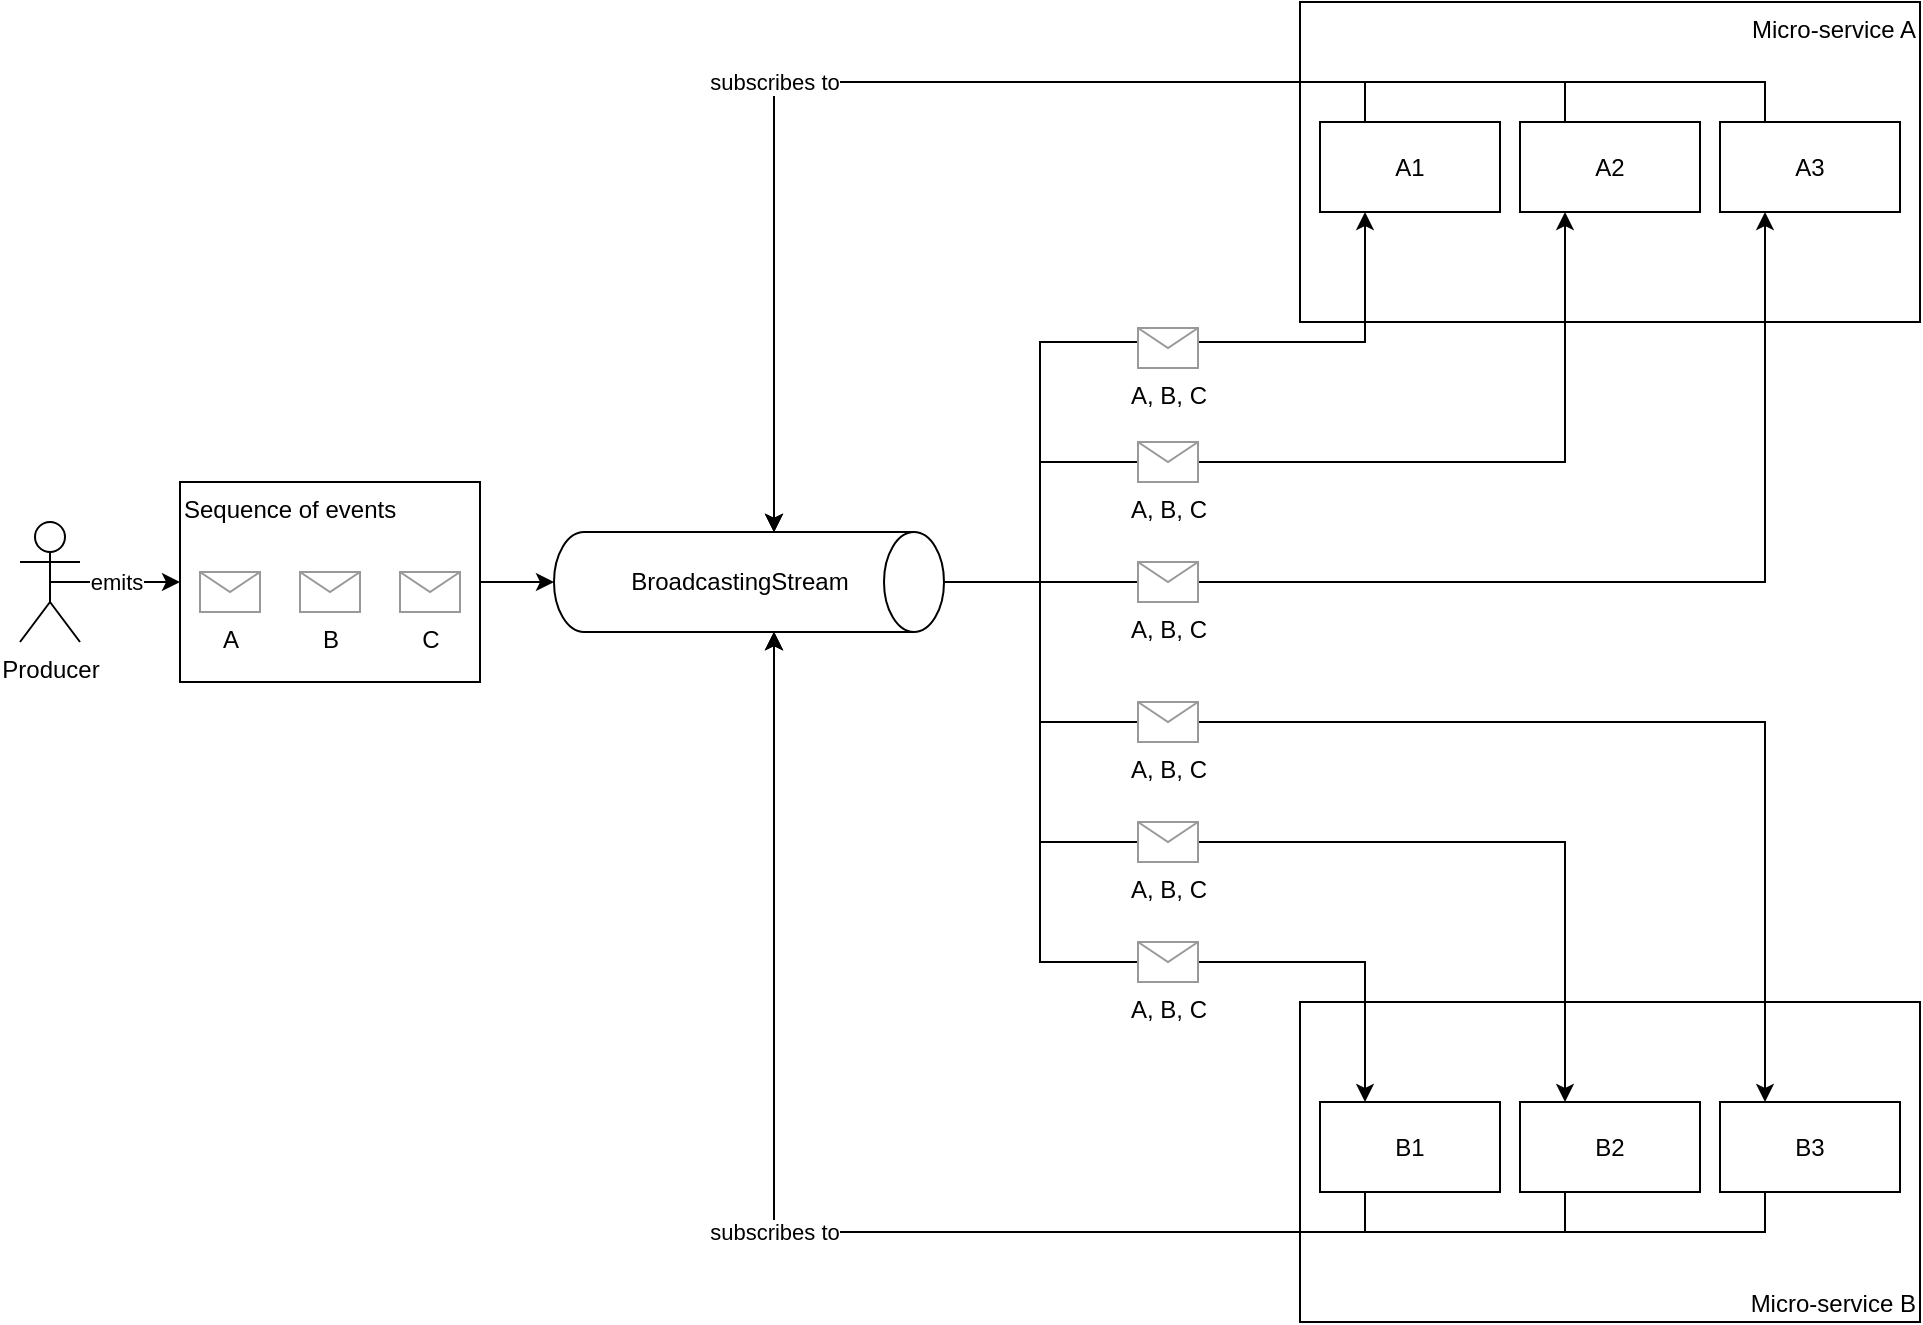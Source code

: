 <mxfile version="13.7.3" type="device"><diagram id="qAx9L5M4Ym_IKZ7zksAS" name="Page-1"><mxGraphModel dx="1102" dy="1024" grid="1" gridSize="10" guides="1" tooltips="1" connect="1" arrows="1" fold="1" page="1" pageScale="1" pageWidth="1100" pageHeight="850" math="0" shadow="0"><root><mxCell id="0"/><mxCell id="1" parent="0"/><mxCell id="foyG9A8S7tdBdESGEVjw-28" value="Micro-service A" style="rounded=0;whiteSpace=wrap;html=1;align=right;verticalAlign=top;" vertex="1" parent="1"><mxGeometry x="740" y="10" width="310" height="160" as="geometry"/></mxCell><mxCell id="foyG9A8S7tdBdESGEVjw-26" value="emits" style="edgeStyle=orthogonalEdgeStyle;rounded=0;orthogonalLoop=1;jettySize=auto;html=1;exitX=0.5;exitY=0.5;exitDx=0;exitDy=0;exitPerimeter=0;entryX=0;entryY=0.5;entryDx=0;entryDy=0;" edge="1" parent="1" source="foyG9A8S7tdBdESGEVjw-1" target="foyG9A8S7tdBdESGEVjw-23"><mxGeometry relative="1" as="geometry"/></mxCell><mxCell id="foyG9A8S7tdBdESGEVjw-1" value="Producer" style="shape=umlActor;verticalLabelPosition=bottom;verticalAlign=top;html=1;outlineConnect=0;" vertex="1" parent="1"><mxGeometry x="100" y="270" width="30" height="60" as="geometry"/></mxCell><mxCell id="foyG9A8S7tdBdESGEVjw-27" style="edgeStyle=orthogonalEdgeStyle;rounded=0;orthogonalLoop=1;jettySize=auto;html=1;exitX=1;exitY=0.5;exitDx=0;exitDy=0;entryX=0.5;entryY=1;entryDx=0;entryDy=0;entryPerimeter=0;" edge="1" parent="1" source="foyG9A8S7tdBdESGEVjw-23" target="foyG9A8S7tdBdESGEVjw-8"><mxGeometry relative="1" as="geometry"/></mxCell><mxCell id="foyG9A8S7tdBdESGEVjw-23" value="Sequence of events" style="rounded=0;whiteSpace=wrap;html=1;align=left;verticalAlign=top;" vertex="1" parent="1"><mxGeometry x="180" y="250" width="150" height="100" as="geometry"/></mxCell><mxCell id="foyG9A8S7tdBdESGEVjw-17" value="C" style="verticalLabelPosition=bottom;shadow=0;dashed=0;align=center;html=1;verticalAlign=top;strokeWidth=1;shape=mxgraph.mockup.misc.mail2;strokeColor=#999999;" vertex="1" parent="1"><mxGeometry x="290" y="295" width="30" height="20" as="geometry"/></mxCell><mxCell id="foyG9A8S7tdBdESGEVjw-18" value="B" style="verticalLabelPosition=bottom;shadow=0;dashed=0;align=center;html=1;verticalAlign=top;strokeWidth=1;shape=mxgraph.mockup.misc.mail2;strokeColor=#999999;" vertex="1" parent="1"><mxGeometry x="240" y="295" width="30" height="20" as="geometry"/></mxCell><mxCell id="foyG9A8S7tdBdESGEVjw-19" value="A" style="verticalLabelPosition=bottom;shadow=0;dashed=0;align=center;html=1;verticalAlign=top;strokeWidth=1;shape=mxgraph.mockup.misc.mail2;strokeColor=#999999;" vertex="1" parent="1"><mxGeometry x="190" y="295" width="30" height="20" as="geometry"/></mxCell><mxCell id="foyG9A8S7tdBdESGEVjw-46" style="edgeStyle=orthogonalEdgeStyle;rounded=0;orthogonalLoop=1;jettySize=auto;html=1;exitX=0.5;exitY=0;exitDx=0;exitDy=0;exitPerimeter=0;entryX=0.25;entryY=1;entryDx=0;entryDy=0;" edge="1" parent="1" source="foyG9A8S7tdBdESGEVjw-8" target="foyG9A8S7tdBdESGEVjw-30"><mxGeometry relative="1" as="geometry"><Array as="points"><mxPoint x="610" y="300"/><mxPoint x="610" y="240"/><mxPoint x="873" y="240"/></Array></mxGeometry></mxCell><mxCell id="foyG9A8S7tdBdESGEVjw-47" style="edgeStyle=orthogonalEdgeStyle;rounded=0;orthogonalLoop=1;jettySize=auto;html=1;exitX=0.5;exitY=0;exitDx=0;exitDy=0;exitPerimeter=0;entryX=0.25;entryY=1;entryDx=0;entryDy=0;" edge="1" parent="1" source="foyG9A8S7tdBdESGEVjw-8" target="foyG9A8S7tdBdESGEVjw-31"><mxGeometry relative="1" as="geometry"><Array as="points"><mxPoint x="973" y="300"/></Array></mxGeometry></mxCell><mxCell id="foyG9A8S7tdBdESGEVjw-40" value="A, B, C" style="verticalLabelPosition=bottom;shadow=0;dashed=0;align=center;html=1;verticalAlign=top;strokeWidth=1;shape=mxgraph.mockup.misc.mail2;strokeColor=#999999;" vertex="1" parent="1"><mxGeometry x="659" y="230" width="30" height="20" as="geometry"/></mxCell><mxCell id="foyG9A8S7tdBdESGEVjw-42" value="A, B, C" style="verticalLabelPosition=bottom;shadow=0;dashed=0;align=center;html=1;verticalAlign=top;strokeWidth=1;shape=mxgraph.mockup.misc.mail2;strokeColor=#999999;" vertex="1" parent="1"><mxGeometry x="659" y="290" width="30" height="20" as="geometry"/></mxCell><mxCell id="foyG9A8S7tdBdESGEVjw-56" value="Micro-service B" style="rounded=0;whiteSpace=wrap;html=1;align=right;verticalAlign=bottom;" vertex="1" parent="1"><mxGeometry x="740" y="510" width="310" height="160" as="geometry"/></mxCell><mxCell id="foyG9A8S7tdBdESGEVjw-66" style="edgeStyle=orthogonalEdgeStyle;rounded=0;orthogonalLoop=1;jettySize=auto;html=1;exitX=0.25;exitY=1;exitDx=0;exitDy=0;entryX=1;entryY=0;entryDx=0;entryDy=85;entryPerimeter=0;" edge="1" parent="1" source="foyG9A8S7tdBdESGEVjw-57" target="foyG9A8S7tdBdESGEVjw-8"><mxGeometry relative="1" as="geometry"/></mxCell><mxCell id="foyG9A8S7tdBdESGEVjw-57" value="B1" style="rounded=0;whiteSpace=wrap;html=1;align=center;" vertex="1" parent="1"><mxGeometry x="750" y="560" width="90" height="45" as="geometry"/></mxCell><mxCell id="foyG9A8S7tdBdESGEVjw-67" style="edgeStyle=orthogonalEdgeStyle;rounded=0;orthogonalLoop=1;jettySize=auto;html=1;exitX=0.25;exitY=1;exitDx=0;exitDy=0;entryX=1;entryY=0;entryDx=0;entryDy=85;entryPerimeter=0;" edge="1" parent="1" source="foyG9A8S7tdBdESGEVjw-58" target="foyG9A8S7tdBdESGEVjw-8"><mxGeometry relative="1" as="geometry"/></mxCell><mxCell id="foyG9A8S7tdBdESGEVjw-58" value="B2" style="rounded=0;whiteSpace=wrap;html=1;align=center;" vertex="1" parent="1"><mxGeometry x="850" y="560" width="90" height="45" as="geometry"/></mxCell><mxCell id="foyG9A8S7tdBdESGEVjw-68" value="subscribes to" style="edgeStyle=orthogonalEdgeStyle;rounded=0;orthogonalLoop=1;jettySize=auto;html=1;exitX=0.25;exitY=1;exitDx=0;exitDy=0;entryX=1;entryY=0;entryDx=0;entryDy=85;entryPerimeter=0;" edge="1" parent="1" source="foyG9A8S7tdBdESGEVjw-59" target="foyG9A8S7tdBdESGEVjw-8"><mxGeometry x="0.264" relative="1" as="geometry"><mxPoint as="offset"/></mxGeometry></mxCell><mxCell id="foyG9A8S7tdBdESGEVjw-59" value="B3" style="rounded=0;whiteSpace=wrap;html=1;align=center;" vertex="1" parent="1"><mxGeometry x="950" y="560" width="90" height="45" as="geometry"/></mxCell><mxCell id="foyG9A8S7tdBdESGEVjw-60" style="edgeStyle=orthogonalEdgeStyle;rounded=0;orthogonalLoop=1;jettySize=auto;html=1;exitX=0.5;exitY=0;exitDx=0;exitDy=0;exitPerimeter=0;entryX=0.25;entryY=0;entryDx=0;entryDy=0;" edge="1" parent="1" source="foyG9A8S7tdBdESGEVjw-8" target="foyG9A8S7tdBdESGEVjw-57"><mxGeometry relative="1" as="geometry"><Array as="points"><mxPoint x="610" y="300"/><mxPoint x="610" y="490"/><mxPoint x="773" y="490"/></Array></mxGeometry></mxCell><mxCell id="foyG9A8S7tdBdESGEVjw-61" style="edgeStyle=orthogonalEdgeStyle;rounded=0;orthogonalLoop=1;jettySize=auto;html=1;exitX=0.5;exitY=0;exitDx=0;exitDy=0;exitPerimeter=0;entryX=0.25;entryY=0;entryDx=0;entryDy=0;" edge="1" parent="1" source="foyG9A8S7tdBdESGEVjw-8" target="foyG9A8S7tdBdESGEVjw-58"><mxGeometry relative="1" as="geometry"><Array as="points"><mxPoint x="610" y="300"/><mxPoint x="610" y="430"/><mxPoint x="873" y="430"/></Array></mxGeometry></mxCell><mxCell id="foyG9A8S7tdBdESGEVjw-62" style="edgeStyle=orthogonalEdgeStyle;rounded=0;orthogonalLoop=1;jettySize=auto;html=1;exitX=0.5;exitY=0;exitDx=0;exitDy=0;exitPerimeter=0;entryX=0.25;entryY=0;entryDx=0;entryDy=0;" edge="1" parent="1" source="foyG9A8S7tdBdESGEVjw-8" target="foyG9A8S7tdBdESGEVjw-59"><mxGeometry relative="1" as="geometry"><Array as="points"><mxPoint x="610" y="300"/><mxPoint x="610" y="370"/><mxPoint x="973" y="370"/></Array></mxGeometry></mxCell><mxCell id="foyG9A8S7tdBdESGEVjw-63" value="A, B, C" style="verticalLabelPosition=bottom;shadow=0;dashed=0;align=center;html=1;verticalAlign=top;strokeWidth=1;shape=mxgraph.mockup.misc.mail2;strokeColor=#999999;" vertex="1" parent="1"><mxGeometry x="659" y="360" width="30" height="20" as="geometry"/></mxCell><mxCell id="foyG9A8S7tdBdESGEVjw-64" value="A, B, C" style="verticalLabelPosition=bottom;shadow=0;dashed=0;align=center;html=1;verticalAlign=top;strokeWidth=1;shape=mxgraph.mockup.misc.mail2;strokeColor=#999999;" vertex="1" parent="1"><mxGeometry x="659" y="420" width="30" height="20" as="geometry"/></mxCell><mxCell id="foyG9A8S7tdBdESGEVjw-65" value="A, B, C" style="verticalLabelPosition=bottom;shadow=0;dashed=0;align=center;html=1;verticalAlign=top;strokeWidth=1;shape=mxgraph.mockup.misc.mail2;strokeColor=#999999;" vertex="1" parent="1"><mxGeometry x="659" y="480" width="30" height="20" as="geometry"/></mxCell><mxCell id="foyG9A8S7tdBdESGEVjw-70" style="edgeStyle=orthogonalEdgeStyle;rounded=0;orthogonalLoop=1;jettySize=auto;html=1;exitX=0.25;exitY=0;exitDx=0;exitDy=0;entryX=0;entryY=0;entryDx=0;entryDy=85;entryPerimeter=0;" edge="1" parent="1" source="foyG9A8S7tdBdESGEVjw-29" target="foyG9A8S7tdBdESGEVjw-8"><mxGeometry relative="1" as="geometry"/></mxCell><mxCell id="foyG9A8S7tdBdESGEVjw-72" style="edgeStyle=orthogonalEdgeStyle;rounded=0;orthogonalLoop=1;jettySize=auto;html=1;exitX=0.25;exitY=0;exitDx=0;exitDy=0;entryX=0;entryY=0;entryDx=0;entryDy=85;entryPerimeter=0;" edge="1" parent="1" source="foyG9A8S7tdBdESGEVjw-30" target="foyG9A8S7tdBdESGEVjw-8"><mxGeometry relative="1" as="geometry"/></mxCell><mxCell id="foyG9A8S7tdBdESGEVjw-73" value="subscribes to" style="edgeStyle=orthogonalEdgeStyle;rounded=0;orthogonalLoop=1;jettySize=auto;html=1;exitX=0.25;exitY=0;exitDx=0;exitDy=0;entryX=0;entryY=0;entryDx=0;entryDy=85;entryPerimeter=0;" edge="1" parent="1" source="foyG9A8S7tdBdESGEVjw-31" target="foyG9A8S7tdBdESGEVjw-8"><mxGeometry x="0.392" relative="1" as="geometry"><mxPoint as="offset"/></mxGeometry></mxCell><mxCell id="foyG9A8S7tdBdESGEVjw-29" value="A1" style="rounded=0;whiteSpace=wrap;html=1;align=center;" vertex="1" parent="1"><mxGeometry x="750" y="70" width="90" height="45" as="geometry"/></mxCell><mxCell id="foyG9A8S7tdBdESGEVjw-30" value="A2" style="rounded=0;whiteSpace=wrap;html=1;align=center;" vertex="1" parent="1"><mxGeometry x="850" y="70" width="90" height="45" as="geometry"/></mxCell><mxCell id="foyG9A8S7tdBdESGEVjw-31" value="A3" style="rounded=0;whiteSpace=wrap;html=1;align=center;" vertex="1" parent="1"><mxGeometry x="950" y="70" width="90" height="45" as="geometry"/></mxCell><mxCell id="foyG9A8S7tdBdESGEVjw-74" style="edgeStyle=orthogonalEdgeStyle;rounded=0;orthogonalLoop=1;jettySize=auto;html=1;exitX=0.5;exitY=0;exitDx=0;exitDy=0;exitPerimeter=0;entryX=0.25;entryY=1;entryDx=0;entryDy=0;" edge="1" parent="1" source="foyG9A8S7tdBdESGEVjw-8" target="foyG9A8S7tdBdESGEVjw-29"><mxGeometry relative="1" as="geometry"><Array as="points"><mxPoint x="610" y="300"/><mxPoint x="610" y="180"/><mxPoint x="773" y="180"/></Array></mxGeometry></mxCell><mxCell id="foyG9A8S7tdBdESGEVjw-33" value="A, B, C" style="verticalLabelPosition=bottom;shadow=0;dashed=0;align=center;html=1;verticalAlign=top;strokeWidth=1;shape=mxgraph.mockup.misc.mail2;strokeColor=#999999;" vertex="1" parent="1"><mxGeometry x="659" y="173" width="30" height="20" as="geometry"/></mxCell><mxCell id="foyG9A8S7tdBdESGEVjw-8" value="" style="shape=cylinder3;whiteSpace=wrap;html=1;boundedLbl=1;backgroundOutline=1;size=15;rotation=90;" vertex="1" parent="1"><mxGeometry x="439.5" y="202.5" width="50" height="195" as="geometry"/></mxCell><mxCell id="foyG9A8S7tdBdESGEVjw-10" value="BroadcastingStream" style="text;html=1;strokeColor=none;fillColor=none;align=center;verticalAlign=middle;whiteSpace=wrap;rounded=0;" vertex="1" parent="1"><mxGeometry x="390" y="290" width="140" height="20" as="geometry"/></mxCell></root></mxGraphModel></diagram></mxfile>